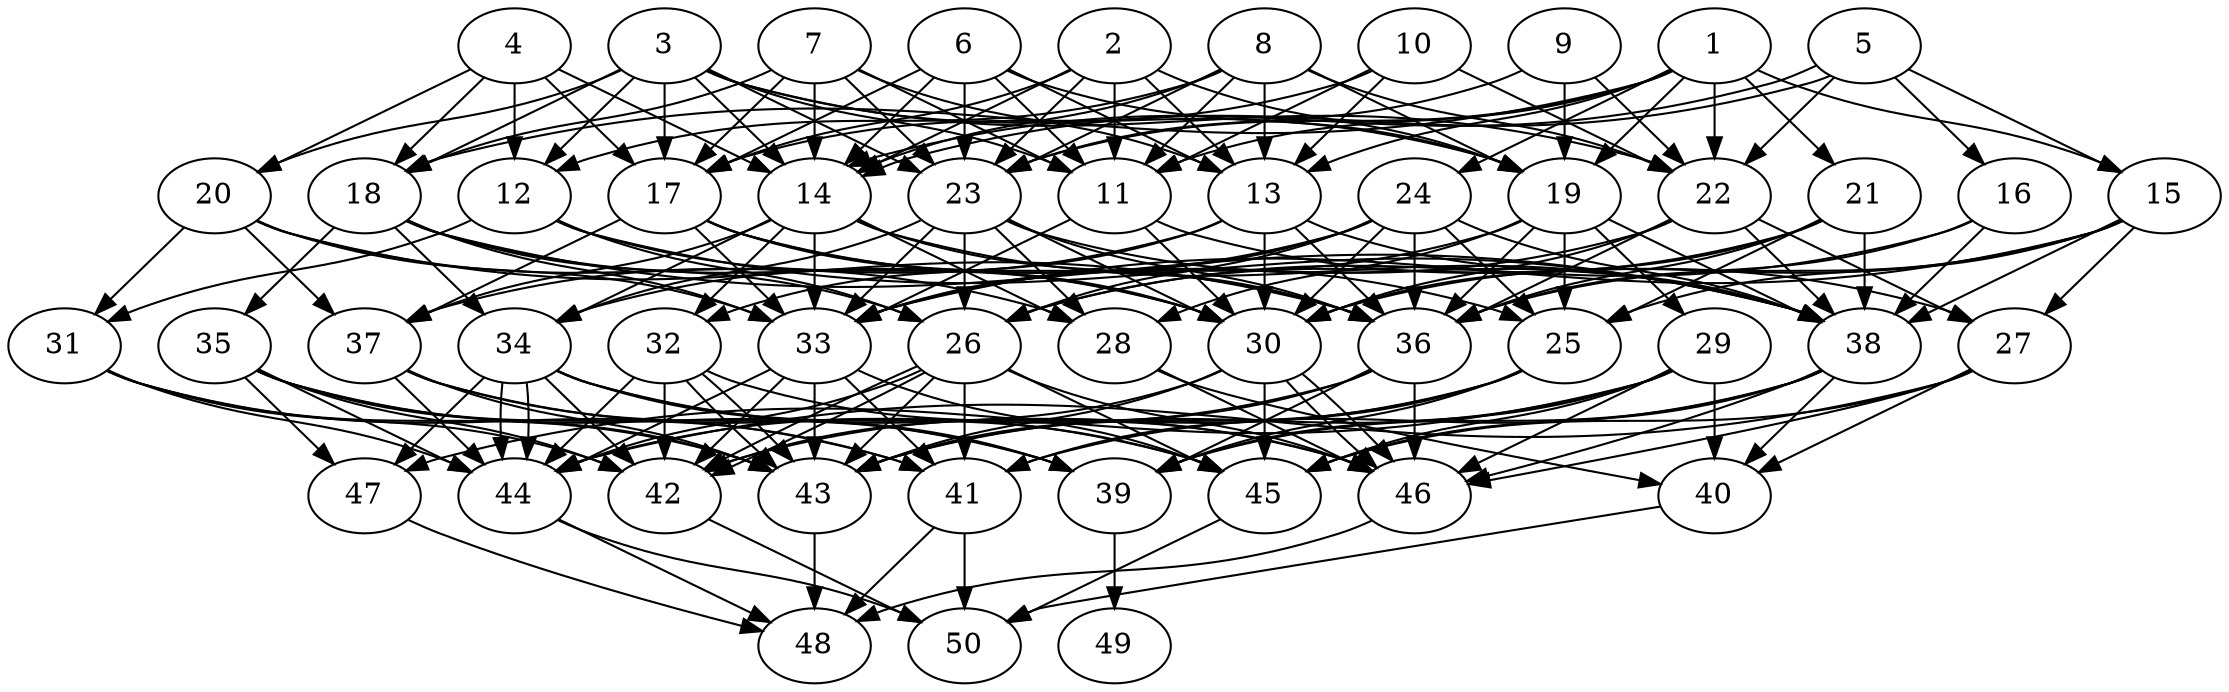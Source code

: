 // DAG automatically generated by daggen at Tue Aug  6 16:32:29 2019
// ./daggen --dot -n 50 --ccr 0.3 --fat 0.6 --regular 0.5 --density 0.8 --mindata 5242880 --maxdata 52428800 
digraph G {
  1 [size="46155093", alpha="0.08", expect_size="13846528"] 
  1 -> 11 [size ="13846528"]
  1 -> 13 [size ="13846528"]
  1 -> 15 [size ="13846528"]
  1 -> 18 [size ="13846528"]
  1 -> 19 [size ="13846528"]
  1 -> 21 [size ="13846528"]
  1 -> 22 [size ="13846528"]
  1 -> 23 [size ="13846528"]
  1 -> 24 [size ="13846528"]
  2 [size="155071147", alpha="0.18", expect_size="46521344"] 
  2 -> 11 [size ="46521344"]
  2 -> 13 [size ="46521344"]
  2 -> 14 [size ="46521344"]
  2 -> 17 [size ="46521344"]
  2 -> 19 [size ="46521344"]
  2 -> 23 [size ="46521344"]
  3 [size="37358933", alpha="0.13", expect_size="11207680"] 
  3 -> 11 [size ="11207680"]
  3 -> 12 [size ="11207680"]
  3 -> 14 [size ="11207680"]
  3 -> 17 [size ="11207680"]
  3 -> 18 [size ="11207680"]
  3 -> 19 [size ="11207680"]
  3 -> 20 [size ="11207680"]
  3 -> 22 [size ="11207680"]
  3 -> 23 [size ="11207680"]
  4 [size="130652160", alpha="0.01", expect_size="39195648"] 
  4 -> 12 [size ="39195648"]
  4 -> 14 [size ="39195648"]
  4 -> 17 [size ="39195648"]
  4 -> 18 [size ="39195648"]
  4 -> 20 [size ="39195648"]
  5 [size="174714880", alpha="0.17", expect_size="52414464"] 
  5 -> 14 [size ="52414464"]
  5 -> 14 [size ="52414464"]
  5 -> 15 [size ="52414464"]
  5 -> 16 [size ="52414464"]
  5 -> 22 [size ="52414464"]
  6 [size="144223573", alpha="0.14", expect_size="43267072"] 
  6 -> 11 [size ="43267072"]
  6 -> 13 [size ="43267072"]
  6 -> 14 [size ="43267072"]
  6 -> 17 [size ="43267072"]
  6 -> 19 [size ="43267072"]
  6 -> 23 [size ="43267072"]
  7 [size="93931520", alpha="0.02", expect_size="28179456"] 
  7 -> 11 [size ="28179456"]
  7 -> 13 [size ="28179456"]
  7 -> 14 [size ="28179456"]
  7 -> 17 [size ="28179456"]
  7 -> 18 [size ="28179456"]
  7 -> 23 [size ="28179456"]
  8 [size="17667413", alpha="0.05", expect_size="5300224"] 
  8 -> 11 [size ="5300224"]
  8 -> 12 [size ="5300224"]
  8 -> 13 [size ="5300224"]
  8 -> 14 [size ="5300224"]
  8 -> 19 [size ="5300224"]
  8 -> 22 [size ="5300224"]
  8 -> 23 [size ="5300224"]
  9 [size="119992320", alpha="0.16", expect_size="35997696"] 
  9 -> 19 [size ="35997696"]
  9 -> 22 [size ="35997696"]
  9 -> 23 [size ="35997696"]
  10 [size="112988160", alpha="0.05", expect_size="33896448"] 
  10 -> 11 [size ="33896448"]
  10 -> 13 [size ="33896448"]
  10 -> 17 [size ="33896448"]
  10 -> 22 [size ="33896448"]
  11 [size="120381440", alpha="0.16", expect_size="36114432"] 
  11 -> 27 [size ="36114432"]
  11 -> 30 [size ="36114432"]
  11 -> 33 [size ="36114432"]
  12 [size="25285973", alpha="0.19", expect_size="7585792"] 
  12 -> 26 [size ="7585792"]
  12 -> 30 [size ="7585792"]
  12 -> 31 [size ="7585792"]
  12 -> 38 [size ="7585792"]
  13 [size="164270080", alpha="0.00", expect_size="49281024"] 
  13 -> 30 [size ="49281024"]
  13 -> 32 [size ="49281024"]
  13 -> 36 [size ="49281024"]
  13 -> 37 [size ="49281024"]
  13 -> 38 [size ="49281024"]
  14 [size="107018240", alpha="0.17", expect_size="32105472"] 
  14 -> 28 [size ="32105472"]
  14 -> 32 [size ="32105472"]
  14 -> 33 [size ="32105472"]
  14 -> 34 [size ="32105472"]
  14 -> 36 [size ="32105472"]
  14 -> 37 [size ="32105472"]
  14 -> 38 [size ="32105472"]
  15 [size="114681173", alpha="0.11", expect_size="34404352"] 
  15 -> 25 [size ="34404352"]
  15 -> 27 [size ="34404352"]
  15 -> 30 [size ="34404352"]
  15 -> 33 [size ="34404352"]
  15 -> 36 [size ="34404352"]
  15 -> 38 [size ="34404352"]
  16 [size="89081173", alpha="0.02", expect_size="26724352"] 
  16 -> 26 [size ="26724352"]
  16 -> 36 [size ="26724352"]
  16 -> 38 [size ="26724352"]
  17 [size="39229440", alpha="0.02", expect_size="11768832"] 
  17 -> 25 [size ="11768832"]
  17 -> 30 [size ="11768832"]
  17 -> 33 [size ="11768832"]
  17 -> 36 [size ="11768832"]
  17 -> 37 [size ="11768832"]
  18 [size="55773867", alpha="0.13", expect_size="16732160"] 
  18 -> 26 [size ="16732160"]
  18 -> 30 [size ="16732160"]
  18 -> 33 [size ="16732160"]
  18 -> 34 [size ="16732160"]
  18 -> 35 [size ="16732160"]
  18 -> 38 [size ="16732160"]
  19 [size="97634987", alpha="0.01", expect_size="29290496"] 
  19 -> 25 [size ="29290496"]
  19 -> 28 [size ="29290496"]
  19 -> 29 [size ="29290496"]
  19 -> 33 [size ="29290496"]
  19 -> 36 [size ="29290496"]
  19 -> 38 [size ="29290496"]
  20 [size="63078400", alpha="0.07", expect_size="18923520"] 
  20 -> 28 [size ="18923520"]
  20 -> 31 [size ="18923520"]
  20 -> 33 [size ="18923520"]
  20 -> 36 [size ="18923520"]
  20 -> 37 [size ="18923520"]
  21 [size="106147840", alpha="0.17", expect_size="31844352"] 
  21 -> 25 [size ="31844352"]
  21 -> 26 [size ="31844352"]
  21 -> 30 [size ="31844352"]
  21 -> 36 [size ="31844352"]
  21 -> 38 [size ="31844352"]
  22 [size="72263680", alpha="0.04", expect_size="21679104"] 
  22 -> 27 [size ="21679104"]
  22 -> 30 [size ="21679104"]
  22 -> 33 [size ="21679104"]
  22 -> 36 [size ="21679104"]
  22 -> 38 [size ="21679104"]
  23 [size="64160427", alpha="0.14", expect_size="19248128"] 
  23 -> 26 [size ="19248128"]
  23 -> 28 [size ="19248128"]
  23 -> 30 [size ="19248128"]
  23 -> 33 [size ="19248128"]
  23 -> 34 [size ="19248128"]
  23 -> 36 [size ="19248128"]
  23 -> 38 [size ="19248128"]
  24 [size="66570240", alpha="0.18", expect_size="19971072"] 
  24 -> 25 [size ="19971072"]
  24 -> 26 [size ="19971072"]
  24 -> 30 [size ="19971072"]
  24 -> 33 [size ="19971072"]
  24 -> 34 [size ="19971072"]
  24 -> 36 [size ="19971072"]
  24 -> 38 [size ="19971072"]
  25 [size="46527147", alpha="0.02", expect_size="13958144"] 
  25 -> 39 [size ="13958144"]
  25 -> 41 [size ="13958144"]
  25 -> 42 [size ="13958144"]
  25 -> 43 [size ="13958144"]
  26 [size="133137067", alpha="0.03", expect_size="39941120"] 
  26 -> 41 [size ="39941120"]
  26 -> 42 [size ="39941120"]
  26 -> 42 [size ="39941120"]
  26 -> 43 [size ="39941120"]
  26 -> 44 [size ="39941120"]
  26 -> 45 [size ="39941120"]
  26 -> 46 [size ="39941120"]
  27 [size="145039360", alpha="0.13", expect_size="43511808"] 
  27 -> 40 [size ="43511808"]
  27 -> 44 [size ="43511808"]
  27 -> 45 [size ="43511808"]
  27 -> 46 [size ="43511808"]
  28 [size="158071467", alpha="0.03", expect_size="47421440"] 
  28 -> 40 [size ="47421440"]
  28 -> 46 [size ="47421440"]
  29 [size="101249707", alpha="0.06", expect_size="30374912"] 
  29 -> 39 [size ="30374912"]
  29 -> 40 [size ="30374912"]
  29 -> 43 [size ="30374912"]
  29 -> 45 [size ="30374912"]
  29 -> 46 [size ="30374912"]
  29 -> 47 [size ="30374912"]
  30 [size="106775893", alpha="0.01", expect_size="32032768"] 
  30 -> 42 [size ="32032768"]
  30 -> 43 [size ="32032768"]
  30 -> 45 [size ="32032768"]
  30 -> 46 [size ="32032768"]
  30 -> 46 [size ="32032768"]
  31 [size="160996693", alpha="0.10", expect_size="48299008"] 
  31 -> 41 [size ="48299008"]
  31 -> 42 [size ="48299008"]
  31 -> 43 [size ="48299008"]
  31 -> 44 [size ="48299008"]
  32 [size="135311360", alpha="0.19", expect_size="40593408"] 
  32 -> 42 [size ="40593408"]
  32 -> 43 [size ="40593408"]
  32 -> 43 [size ="40593408"]
  32 -> 44 [size ="40593408"]
  32 -> 46 [size ="40593408"]
  33 [size="167307947", alpha="0.07", expect_size="50192384"] 
  33 -> 41 [size ="50192384"]
  33 -> 42 [size ="50192384"]
  33 -> 43 [size ="50192384"]
  33 -> 44 [size ="50192384"]
  33 -> 45 [size ="50192384"]
  34 [size="119589547", alpha="0.07", expect_size="35876864"] 
  34 -> 39 [size ="35876864"]
  34 -> 42 [size ="35876864"]
  34 -> 44 [size ="35876864"]
  34 -> 44 [size ="35876864"]
  34 -> 45 [size ="35876864"]
  34 -> 46 [size ="35876864"]
  34 -> 47 [size ="35876864"]
  35 [size="105332053", alpha="0.18", expect_size="31599616"] 
  35 -> 39 [size ="31599616"]
  35 -> 41 [size ="31599616"]
  35 -> 42 [size ="31599616"]
  35 -> 43 [size ="31599616"]
  35 -> 44 [size ="31599616"]
  35 -> 47 [size ="31599616"]
  36 [size="124487680", alpha="0.19", expect_size="37346304"] 
  36 -> 39 [size ="37346304"]
  36 -> 43 [size ="37346304"]
  36 -> 44 [size ="37346304"]
  36 -> 46 [size ="37346304"]
  37 [size="146517333", alpha="0.03", expect_size="43955200"] 
  37 -> 39 [size ="43955200"]
  37 -> 43 [size ="43955200"]
  37 -> 44 [size ="43955200"]
  37 -> 45 [size ="43955200"]
  38 [size="90596693", alpha="0.12", expect_size="27179008"] 
  38 -> 39 [size ="27179008"]
  38 -> 40 [size ="27179008"]
  38 -> 41 [size ="27179008"]
  38 -> 45 [size ="27179008"]
  38 -> 46 [size ="27179008"]
  39 [size="114196480", alpha="0.10", expect_size="34258944"] 
  39 -> 49 [size ="34258944"]
  40 [size="162553173", alpha="0.15", expect_size="48765952"] 
  40 -> 50 [size ="48765952"]
  41 [size="173895680", alpha="0.11", expect_size="52168704"] 
  41 -> 48 [size ="52168704"]
  41 -> 50 [size ="52168704"]
  42 [size="93842773", alpha="0.13", expect_size="28152832"] 
  42 -> 50 [size ="28152832"]
  43 [size="87493973", alpha="0.02", expect_size="26248192"] 
  43 -> 48 [size ="26248192"]
  44 [size="144356693", alpha="0.17", expect_size="43307008"] 
  44 -> 48 [size ="43307008"]
  44 -> 50 [size ="43307008"]
  45 [size="39403520", alpha="0.16", expect_size="11821056"] 
  45 -> 50 [size ="11821056"]
  46 [size="27125760", alpha="0.09", expect_size="8137728"] 
  46 -> 48 [size ="8137728"]
  47 [size="21845333", alpha="0.18", expect_size="6553600"] 
  47 -> 48 [size ="6553600"]
  48 [size="45315413", alpha="0.06", expect_size="13594624"] 
  49 [size="135833600", alpha="0.04", expect_size="40750080"] 
  50 [size="58989227", alpha="0.13", expect_size="17696768"] 
}
